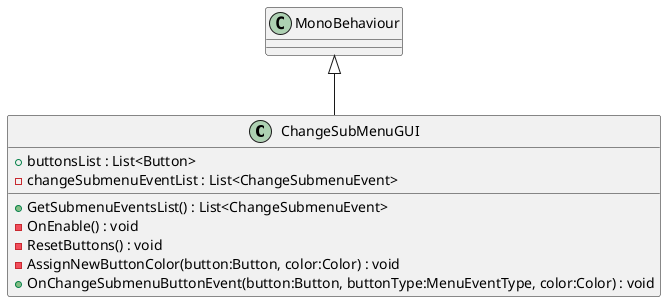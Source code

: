 @startuml
class ChangeSubMenuGUI {
    + buttonsList : List<Button>
    - changeSubmenuEventList : List<ChangeSubmenuEvent>
    + GetSubmenuEventsList() : List<ChangeSubmenuEvent>
    - OnEnable() : void
    - ResetButtons() : void
    - AssignNewButtonColor(button:Button, color:Color) : void
    + OnChangeSubmenuButtonEvent(button:Button, buttonType:MenuEventType, color:Color) : void
}
MonoBehaviour <|-- ChangeSubMenuGUI
@enduml
